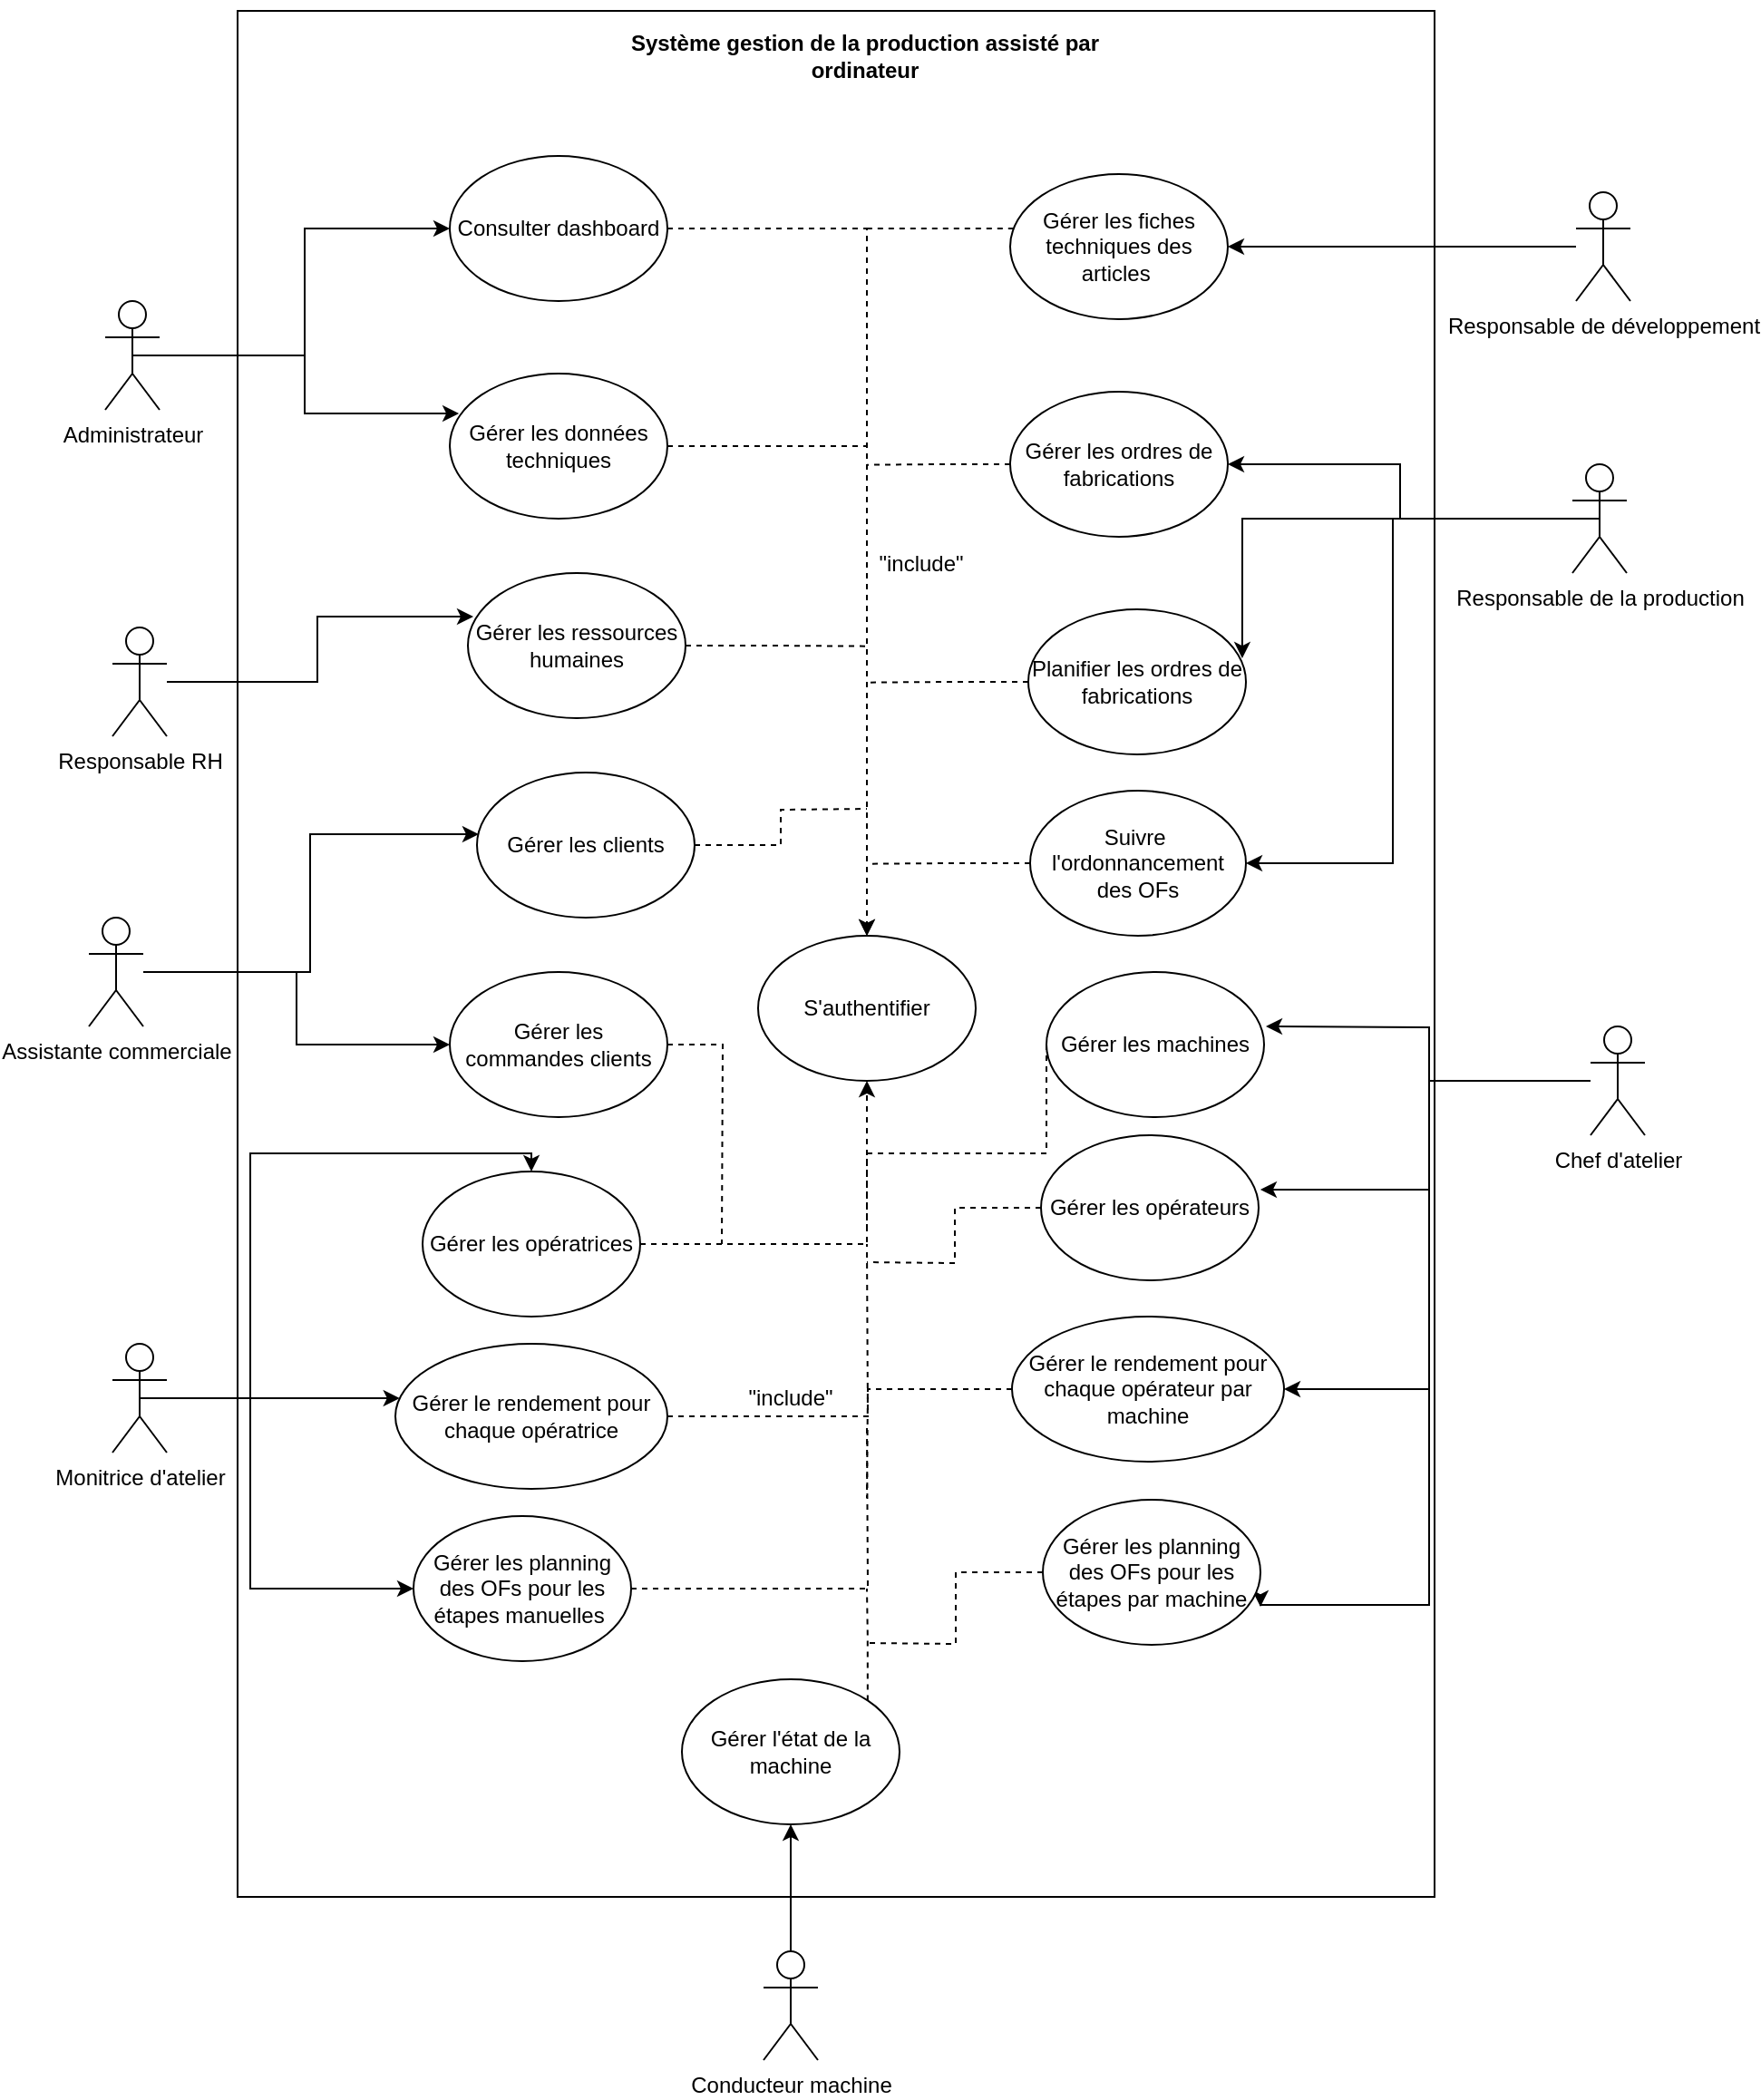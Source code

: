 <mxfile version="20.3.7" type="gitlab">
  <diagram id="R2lEEEUBdFMjLlhIrx00" name="Page-1">
    <mxGraphModel dx="1422" dy="1902" grid="1" gridSize="10" guides="1" tooltips="1" connect="1" arrows="1" fold="1" page="1" pageScale="1" pageWidth="850" pageHeight="1100" math="0" shadow="0" extFonts="Permanent Marker^https://fonts.googleapis.com/css?family=Permanent+Marker">
      <root>
        <mxCell id="0" />
        <mxCell id="1" parent="0" />
        <mxCell id="FwX2CeR1oTPyir31EzKj-26" style="edgeStyle=orthogonalEdgeStyle;rounded=0;orthogonalLoop=1;jettySize=auto;html=1;entryX=0.025;entryY=0.3;entryDx=0;entryDy=0;entryPerimeter=0;" parent="1" source="FwX2CeR1oTPyir31EzKj-1" target="FwX2CeR1oTPyir31EzKj-17" edge="1">
          <mxGeometry relative="1" as="geometry" />
        </mxCell>
        <mxCell id="FwX2CeR1oTPyir31EzKj-1" value="Responsable RH" style="shape=umlActor;verticalLabelPosition=bottom;verticalAlign=top;html=1;outlineConnect=0;" parent="1" vertex="1">
          <mxGeometry x="104" y="60" width="30" height="60" as="geometry" />
        </mxCell>
        <mxCell id="FwX2CeR1oTPyir31EzKj-27" style="edgeStyle=orthogonalEdgeStyle;rounded=0;orthogonalLoop=1;jettySize=auto;html=1;entryX=0.008;entryY=0.425;entryDx=0;entryDy=0;entryPerimeter=0;" parent="1" source="FwX2CeR1oTPyir31EzKj-3" target="FwX2CeR1oTPyir31EzKj-18" edge="1">
          <mxGeometry relative="1" as="geometry" />
        </mxCell>
        <mxCell id="FwX2CeR1oTPyir31EzKj-28" style="edgeStyle=orthogonalEdgeStyle;rounded=0;orthogonalLoop=1;jettySize=auto;html=1;entryX=0;entryY=0.5;entryDx=0;entryDy=0;" parent="1" source="FwX2CeR1oTPyir31EzKj-3" target="FwX2CeR1oTPyir31EzKj-19" edge="1">
          <mxGeometry relative="1" as="geometry" />
        </mxCell>
        <mxCell id="FwX2CeR1oTPyir31EzKj-3" value="Assistante commerciale" style="shape=umlActor;verticalLabelPosition=bottom;verticalAlign=top;html=1;outlineConnect=0;" parent="1" vertex="1">
          <mxGeometry x="91" y="220" width="30" height="60" as="geometry" />
        </mxCell>
        <mxCell id="FwX2CeR1oTPyir31EzKj-29" style="edgeStyle=orthogonalEdgeStyle;rounded=0;orthogonalLoop=1;jettySize=auto;html=1;" parent="1" source="FwX2CeR1oTPyir31EzKj-4" target="FwX2CeR1oTPyir31EzKj-20" edge="1">
          <mxGeometry relative="1" as="geometry" />
        </mxCell>
        <mxCell id="FwX2CeR1oTPyir31EzKj-4" value="Responsable de développement" style="shape=umlActor;verticalLabelPosition=bottom;verticalAlign=top;html=1;outlineConnect=0;" parent="1" vertex="1">
          <mxGeometry x="911" y="-180" width="30" height="60" as="geometry" />
        </mxCell>
        <mxCell id="FwX2CeR1oTPyir31EzKj-33" style="edgeStyle=orthogonalEdgeStyle;rounded=0;orthogonalLoop=1;jettySize=auto;html=1;exitX=0.5;exitY=0.5;exitDx=0;exitDy=0;exitPerimeter=0;entryX=1;entryY=0.5;entryDx=0;entryDy=0;" parent="1" source="FwX2CeR1oTPyir31EzKj-5" target="FwX2CeR1oTPyir31EzKj-21" edge="1">
          <mxGeometry relative="1" as="geometry" />
        </mxCell>
        <mxCell id="FwX2CeR1oTPyir31EzKj-34" style="edgeStyle=orthogonalEdgeStyle;rounded=0;orthogonalLoop=1;jettySize=auto;html=1;entryX=0.983;entryY=0.338;entryDx=0;entryDy=0;entryPerimeter=0;" parent="1" source="FwX2CeR1oTPyir31EzKj-5" target="FwX2CeR1oTPyir31EzKj-22" edge="1">
          <mxGeometry relative="1" as="geometry" />
        </mxCell>
        <mxCell id="FwX2CeR1oTPyir31EzKj-35" style="edgeStyle=orthogonalEdgeStyle;rounded=0;orthogonalLoop=1;jettySize=auto;html=1;entryX=1;entryY=0.5;entryDx=0;entryDy=0;" parent="1" source="FwX2CeR1oTPyir31EzKj-5" target="FwX2CeR1oTPyir31EzKj-23" edge="1">
          <mxGeometry relative="1" as="geometry">
            <Array as="points">
              <mxPoint x="810" />
              <mxPoint x="810" y="190" />
            </Array>
          </mxGeometry>
        </mxCell>
        <mxCell id="FwX2CeR1oTPyir31EzKj-5" value="Responsable de la production" style="shape=umlActor;verticalLabelPosition=bottom;verticalAlign=top;html=1;outlineConnect=0;" parent="1" vertex="1">
          <mxGeometry x="909" y="-30" width="30" height="60" as="geometry" />
        </mxCell>
        <mxCell id="FwX2CeR1oTPyir31EzKj-40" style="edgeStyle=orthogonalEdgeStyle;rounded=0;orthogonalLoop=1;jettySize=auto;html=1;" parent="1" source="FwX2CeR1oTPyir31EzKj-6" edge="1">
          <mxGeometry relative="1" as="geometry">
            <mxPoint x="740" y="280" as="targetPoint" />
          </mxGeometry>
        </mxCell>
        <mxCell id="FwX2CeR1oTPyir31EzKj-41" style="edgeStyle=orthogonalEdgeStyle;rounded=0;orthogonalLoop=1;jettySize=auto;html=1;entryX=1.008;entryY=0.375;entryDx=0;entryDy=0;entryPerimeter=0;" parent="1" source="FwX2CeR1oTPyir31EzKj-6" target="FwX2CeR1oTPyir31EzKj-38" edge="1">
          <mxGeometry relative="1" as="geometry">
            <Array as="points">
              <mxPoint x="830" y="310" />
              <mxPoint x="830" y="370" />
            </Array>
          </mxGeometry>
        </mxCell>
        <mxCell id="FwX2CeR1oTPyir31EzKj-42" style="edgeStyle=orthogonalEdgeStyle;rounded=0;orthogonalLoop=1;jettySize=auto;html=1;entryX=1;entryY=0.5;entryDx=0;entryDy=0;" parent="1" source="FwX2CeR1oTPyir31EzKj-6" target="FwX2CeR1oTPyir31EzKj-39" edge="1">
          <mxGeometry relative="1" as="geometry">
            <Array as="points">
              <mxPoint x="830" y="310" />
              <mxPoint x="830" y="480" />
            </Array>
          </mxGeometry>
        </mxCell>
        <mxCell id="FwX2CeR1oTPyir31EzKj-44" style="edgeStyle=orthogonalEdgeStyle;rounded=0;orthogonalLoop=1;jettySize=auto;html=1;entryX=1;entryY=0.738;entryDx=0;entryDy=0;entryPerimeter=0;" parent="1" source="FwX2CeR1oTPyir31EzKj-6" target="FwX2CeR1oTPyir31EzKj-37" edge="1">
          <mxGeometry relative="1" as="geometry">
            <Array as="points">
              <mxPoint x="830" y="310" />
              <mxPoint x="830" y="599" />
            </Array>
          </mxGeometry>
        </mxCell>
        <mxCell id="FwX2CeR1oTPyir31EzKj-6" value="Chef d&#39;atelier" style="shape=umlActor;verticalLabelPosition=bottom;verticalAlign=top;html=1;outlineConnect=0;" parent="1" vertex="1">
          <mxGeometry x="919" y="280" width="30" height="60" as="geometry" />
        </mxCell>
        <mxCell id="FwX2CeR1oTPyir31EzKj-55" style="edgeStyle=orthogonalEdgeStyle;rounded=0;orthogonalLoop=1;jettySize=auto;html=1;entryX=0.5;entryY=1;entryDx=0;entryDy=0;" parent="1" source="FwX2CeR1oTPyir31EzKj-7" target="FwX2CeR1oTPyir31EzKj-46" edge="1">
          <mxGeometry relative="1" as="geometry" />
        </mxCell>
        <mxCell id="FwX2CeR1oTPyir31EzKj-7" value="Conducteur machine" style="shape=umlActor;verticalLabelPosition=bottom;verticalAlign=top;html=1;outlineConnect=0;" parent="1" vertex="1">
          <mxGeometry x="463" y="790" width="30" height="60" as="geometry" />
        </mxCell>
        <mxCell id="FwX2CeR1oTPyir31EzKj-52" style="edgeStyle=orthogonalEdgeStyle;rounded=0;orthogonalLoop=1;jettySize=auto;html=1;" parent="1" source="FwX2CeR1oTPyir31EzKj-8" target="FwX2CeR1oTPyir31EzKj-47" edge="1">
          <mxGeometry relative="1" as="geometry">
            <Array as="points">
              <mxPoint x="180" y="485" />
              <mxPoint x="180" y="350" />
              <mxPoint x="335" y="350" />
            </Array>
          </mxGeometry>
        </mxCell>
        <mxCell id="FwX2CeR1oTPyir31EzKj-53" style="edgeStyle=orthogonalEdgeStyle;rounded=0;orthogonalLoop=1;jettySize=auto;html=1;exitX=0.5;exitY=0.5;exitDx=0;exitDy=0;exitPerimeter=0;" parent="1" source="FwX2CeR1oTPyir31EzKj-8" target="FwX2CeR1oTPyir31EzKj-51" edge="1">
          <mxGeometry relative="1" as="geometry">
            <Array as="points">
              <mxPoint x="220" y="485" />
              <mxPoint x="220" y="485" />
            </Array>
          </mxGeometry>
        </mxCell>
        <mxCell id="FwX2CeR1oTPyir31EzKj-54" style="edgeStyle=orthogonalEdgeStyle;rounded=0;orthogonalLoop=1;jettySize=auto;html=1;entryX=0;entryY=0.5;entryDx=0;entryDy=0;" parent="1" source="FwX2CeR1oTPyir31EzKj-8" target="FwX2CeR1oTPyir31EzKj-49" edge="1">
          <mxGeometry relative="1" as="geometry">
            <Array as="points">
              <mxPoint x="180" y="485" />
              <mxPoint x="180" y="590" />
            </Array>
          </mxGeometry>
        </mxCell>
        <mxCell id="FwX2CeR1oTPyir31EzKj-8" value="Monitrice d&#39;atelier" style="shape=umlActor;verticalLabelPosition=bottom;verticalAlign=top;html=1;outlineConnect=0;" parent="1" vertex="1">
          <mxGeometry x="104" y="455" width="30" height="60" as="geometry" />
        </mxCell>
        <mxCell id="FwX2CeR1oTPyir31EzKj-57" style="edgeStyle=orthogonalEdgeStyle;rounded=0;orthogonalLoop=1;jettySize=auto;html=1;dashed=1;" parent="1" source="FwX2CeR1oTPyir31EzKj-14" target="FwX2CeR1oTPyir31EzKj-56" edge="1">
          <mxGeometry relative="1" as="geometry" />
        </mxCell>
        <mxCell id="FwX2CeR1oTPyir31EzKj-14" value="Consulter dashboard" style="ellipse;whiteSpace=wrap;html=1;" parent="1" vertex="1">
          <mxGeometry x="290" y="-200" width="120" height="80" as="geometry" />
        </mxCell>
        <mxCell id="FwX2CeR1oTPyir31EzKj-24" style="edgeStyle=orthogonalEdgeStyle;rounded=0;orthogonalLoop=1;jettySize=auto;html=1;exitX=0.5;exitY=0.5;exitDx=0;exitDy=0;exitPerimeter=0;entryX=0;entryY=0.5;entryDx=0;entryDy=0;" parent="1" source="FwX2CeR1oTPyir31EzKj-15" target="FwX2CeR1oTPyir31EzKj-14" edge="1">
          <mxGeometry relative="1" as="geometry" />
        </mxCell>
        <mxCell id="FwX2CeR1oTPyir31EzKj-25" style="edgeStyle=orthogonalEdgeStyle;rounded=0;orthogonalLoop=1;jettySize=auto;html=1;entryX=0.042;entryY=0.275;entryDx=0;entryDy=0;entryPerimeter=0;" parent="1" source="FwX2CeR1oTPyir31EzKj-15" target="FwX2CeR1oTPyir31EzKj-16" edge="1">
          <mxGeometry relative="1" as="geometry" />
        </mxCell>
        <mxCell id="FwX2CeR1oTPyir31EzKj-15" value="Administrateur" style="shape=umlActor;verticalLabelPosition=bottom;verticalAlign=top;html=1;outlineConnect=0;" parent="1" vertex="1">
          <mxGeometry x="100" y="-120" width="30" height="60" as="geometry" />
        </mxCell>
        <mxCell id="FwX2CeR1oTPyir31EzKj-58" style="edgeStyle=orthogonalEdgeStyle;rounded=0;orthogonalLoop=1;jettySize=auto;html=1;dashed=1;entryX=0.5;entryY=0;entryDx=0;entryDy=0;" parent="1" source="FwX2CeR1oTPyir31EzKj-16" target="FwX2CeR1oTPyir31EzKj-56" edge="1">
          <mxGeometry relative="1" as="geometry">
            <mxPoint x="520" y="40" as="targetPoint" />
          </mxGeometry>
        </mxCell>
        <mxCell id="FwX2CeR1oTPyir31EzKj-16" value="Gérer les données techniques" style="ellipse;whiteSpace=wrap;html=1;" parent="1" vertex="1">
          <mxGeometry x="290" y="-80" width="120" height="80" as="geometry" />
        </mxCell>
        <mxCell id="FwX2CeR1oTPyir31EzKj-59" style="edgeStyle=orthogonalEdgeStyle;orthogonalLoop=1;jettySize=auto;html=1;exitX=1;exitY=0.5;exitDx=0;exitDy=0;dashed=1;strokeColor=default;rounded=0;endArrow=none;endFill=0;" parent="1" source="FwX2CeR1oTPyir31EzKj-17" edge="1">
          <mxGeometry relative="1" as="geometry">
            <mxPoint x="520" y="70.333" as="targetPoint" />
          </mxGeometry>
        </mxCell>
        <mxCell id="FwX2CeR1oTPyir31EzKj-17" value="Gérer les ressources humaines" style="ellipse;whiteSpace=wrap;html=1;" parent="1" vertex="1">
          <mxGeometry x="300" y="30" width="120" height="80" as="geometry" />
        </mxCell>
        <mxCell id="FwX2CeR1oTPyir31EzKj-60" style="edgeStyle=orthogonalEdgeStyle;rounded=0;orthogonalLoop=1;jettySize=auto;html=1;exitX=1;exitY=0.5;exitDx=0;exitDy=0;dashed=1;strokeColor=default;endArrow=none;endFill=0;" parent="1" source="FwX2CeR1oTPyir31EzKj-18" edge="1">
          <mxGeometry relative="1" as="geometry">
            <mxPoint x="520" y="160" as="targetPoint" />
          </mxGeometry>
        </mxCell>
        <mxCell id="FwX2CeR1oTPyir31EzKj-18" value="Gérer les clients" style="ellipse;whiteSpace=wrap;html=1;" parent="1" vertex="1">
          <mxGeometry x="305" y="140" width="120" height="80" as="geometry" />
        </mxCell>
        <mxCell id="FwX2CeR1oTPyir31EzKj-76" style="edgeStyle=orthogonalEdgeStyle;rounded=0;orthogonalLoop=1;jettySize=auto;html=1;exitX=1;exitY=0.5;exitDx=0;exitDy=0;dashed=1;strokeColor=default;endArrow=none;endFill=0;" parent="1" source="FwX2CeR1oTPyir31EzKj-19" edge="1">
          <mxGeometry relative="1" as="geometry">
            <mxPoint x="440" y="400" as="targetPoint" />
          </mxGeometry>
        </mxCell>
        <mxCell id="FwX2CeR1oTPyir31EzKj-19" value="Gérer les commandes clients" style="ellipse;whiteSpace=wrap;html=1;" parent="1" vertex="1">
          <mxGeometry x="290" y="250" width="120" height="80" as="geometry" />
        </mxCell>
        <mxCell id="FwX2CeR1oTPyir31EzKj-66" style="edgeStyle=orthogonalEdgeStyle;rounded=0;orthogonalLoop=1;jettySize=auto;html=1;dashed=1;strokeColor=default;endArrow=none;endFill=0;" parent="1" source="FwX2CeR1oTPyir31EzKj-20" edge="1">
          <mxGeometry relative="1" as="geometry">
            <mxPoint x="520" y="-160" as="targetPoint" />
            <Array as="points">
              <mxPoint x="580" y="-160" />
              <mxPoint x="580" y="-160" />
            </Array>
          </mxGeometry>
        </mxCell>
        <mxCell id="FwX2CeR1oTPyir31EzKj-20" value="Gérer les fiches techniques des articles&amp;nbsp;" style="ellipse;whiteSpace=wrap;html=1;" parent="1" vertex="1">
          <mxGeometry x="599" y="-190" width="120" height="80" as="geometry" />
        </mxCell>
        <mxCell id="FwX2CeR1oTPyir31EzKj-67" style="edgeStyle=orthogonalEdgeStyle;rounded=0;orthogonalLoop=1;jettySize=auto;html=1;exitX=0;exitY=0.5;exitDx=0;exitDy=0;dashed=1;strokeColor=default;endArrow=none;endFill=0;" parent="1" source="FwX2CeR1oTPyir31EzKj-21" edge="1">
          <mxGeometry relative="1" as="geometry">
            <mxPoint x="520" y="-29.667" as="targetPoint" />
          </mxGeometry>
        </mxCell>
        <mxCell id="FwX2CeR1oTPyir31EzKj-21" value="Gérer les ordres de fabrications" style="ellipse;whiteSpace=wrap;html=1;" parent="1" vertex="1">
          <mxGeometry x="599" y="-70" width="120" height="80" as="geometry" />
        </mxCell>
        <mxCell id="FwX2CeR1oTPyir31EzKj-68" style="edgeStyle=orthogonalEdgeStyle;rounded=0;orthogonalLoop=1;jettySize=auto;html=1;exitX=0;exitY=0.5;exitDx=0;exitDy=0;dashed=1;strokeColor=default;endArrow=none;endFill=0;" parent="1" source="FwX2CeR1oTPyir31EzKj-22" edge="1">
          <mxGeometry relative="1" as="geometry">
            <mxPoint x="520" y="90.333" as="targetPoint" />
          </mxGeometry>
        </mxCell>
        <mxCell id="FwX2CeR1oTPyir31EzKj-22" value="Planifier les ordres de fabrications" style="ellipse;whiteSpace=wrap;html=1;" parent="1" vertex="1">
          <mxGeometry x="609" y="50" width="120" height="80" as="geometry" />
        </mxCell>
        <mxCell id="FwX2CeR1oTPyir31EzKj-69" style="edgeStyle=orthogonalEdgeStyle;rounded=0;orthogonalLoop=1;jettySize=auto;html=1;exitX=0;exitY=0.5;exitDx=0;exitDy=0;dashed=1;strokeColor=default;endArrow=none;endFill=0;" parent="1" source="FwX2CeR1oTPyir31EzKj-23" edge="1">
          <mxGeometry relative="1" as="geometry">
            <mxPoint x="520" y="190.333" as="targetPoint" />
          </mxGeometry>
        </mxCell>
        <mxCell id="FwX2CeR1oTPyir31EzKj-23" value="Suivre&amp;nbsp; l&#39;ordonnancement des OFs" style="ellipse;whiteSpace=wrap;html=1;" parent="1" vertex="1">
          <mxGeometry x="610" y="150" width="119" height="80" as="geometry" />
        </mxCell>
        <mxCell id="FwX2CeR1oTPyir31EzKj-70" style="edgeStyle=orthogonalEdgeStyle;rounded=0;orthogonalLoop=1;jettySize=auto;html=1;exitX=0;exitY=0.5;exitDx=0;exitDy=0;dashed=1;strokeColor=default;endArrow=none;endFill=0;" parent="1" source="FwX2CeR1oTPyir31EzKj-36" edge="1">
          <mxGeometry relative="1" as="geometry">
            <mxPoint x="520" y="390" as="targetPoint" />
            <Array as="points">
              <mxPoint x="619" y="350" />
              <mxPoint x="520" y="350" />
            </Array>
          </mxGeometry>
        </mxCell>
        <mxCell id="FwX2CeR1oTPyir31EzKj-36" value="Gérer les machines" style="ellipse;whiteSpace=wrap;html=1;" parent="1" vertex="1">
          <mxGeometry x="619" y="250" width="120" height="80" as="geometry" />
        </mxCell>
        <mxCell id="FwX2CeR1oTPyir31EzKj-73" style="edgeStyle=orthogonalEdgeStyle;rounded=0;orthogonalLoop=1;jettySize=auto;html=1;dashed=1;strokeColor=default;endArrow=none;endFill=0;" parent="1" source="FwX2CeR1oTPyir31EzKj-37" edge="1">
          <mxGeometry relative="1" as="geometry">
            <mxPoint x="520" y="620" as="targetPoint" />
          </mxGeometry>
        </mxCell>
        <mxCell id="FwX2CeR1oTPyir31EzKj-37" value="Gérer les planning des OFs pour les étapes par machine" style="ellipse;whiteSpace=wrap;html=1;" parent="1" vertex="1">
          <mxGeometry x="617" y="541" width="120" height="80" as="geometry" />
        </mxCell>
        <mxCell id="FwX2CeR1oTPyir31EzKj-71" style="edgeStyle=orthogonalEdgeStyle;rounded=0;orthogonalLoop=1;jettySize=auto;html=1;dashed=1;strokeColor=default;endArrow=none;endFill=0;" parent="1" source="FwX2CeR1oTPyir31EzKj-38" edge="1">
          <mxGeometry relative="1" as="geometry">
            <mxPoint x="520" y="410" as="targetPoint" />
          </mxGeometry>
        </mxCell>
        <mxCell id="FwX2CeR1oTPyir31EzKj-38" value="Gérer les opérateurs" style="ellipse;whiteSpace=wrap;html=1;" parent="1" vertex="1">
          <mxGeometry x="616" y="340" width="120" height="80" as="geometry" />
        </mxCell>
        <mxCell id="FwX2CeR1oTPyir31EzKj-72" style="edgeStyle=orthogonalEdgeStyle;rounded=0;orthogonalLoop=1;jettySize=auto;html=1;dashed=1;strokeColor=default;endArrow=none;endFill=0;" parent="1" source="FwX2CeR1oTPyir31EzKj-39" edge="1">
          <mxGeometry relative="1" as="geometry">
            <mxPoint x="520" y="540" as="targetPoint" />
          </mxGeometry>
        </mxCell>
        <mxCell id="FwX2CeR1oTPyir31EzKj-39" value="Gérer le rendement pour chaque opérateur par machine" style="ellipse;whiteSpace=wrap;html=1;" parent="1" vertex="1">
          <mxGeometry x="600" y="440" width="150" height="80" as="geometry" />
        </mxCell>
        <mxCell id="FwX2CeR1oTPyir31EzKj-65" style="edgeStyle=orthogonalEdgeStyle;rounded=0;orthogonalLoop=1;jettySize=auto;html=1;exitX=1;exitY=0;exitDx=0;exitDy=0;dashed=1;strokeColor=default;endArrow=none;endFill=0;" parent="1" source="FwX2CeR1oTPyir31EzKj-46" edge="1">
          <mxGeometry relative="1" as="geometry">
            <mxPoint x="520" y="590" as="targetPoint" />
          </mxGeometry>
        </mxCell>
        <mxCell id="FwX2CeR1oTPyir31EzKj-46" value="Gérer l&#39;état de la machine" style="ellipse;whiteSpace=wrap;html=1;" parent="1" vertex="1">
          <mxGeometry x="418" y="640" width="120" height="80" as="geometry" />
        </mxCell>
        <mxCell id="FwX2CeR1oTPyir31EzKj-62" style="edgeStyle=orthogonalEdgeStyle;rounded=0;orthogonalLoop=1;jettySize=auto;html=1;exitX=1;exitY=0.5;exitDx=0;exitDy=0;dashed=1;strokeColor=default;endArrow=classic;endFill=1;entryX=0.5;entryY=1;entryDx=0;entryDy=0;" parent="1" source="FwX2CeR1oTPyir31EzKj-47" target="FwX2CeR1oTPyir31EzKj-56" edge="1">
          <mxGeometry relative="1" as="geometry">
            <mxPoint x="520" y="320" as="targetPoint" />
          </mxGeometry>
        </mxCell>
        <mxCell id="FwX2CeR1oTPyir31EzKj-47" value="Gérer les opératrices" style="ellipse;whiteSpace=wrap;html=1;" parent="1" vertex="1">
          <mxGeometry x="275" y="360" width="120" height="80" as="geometry" />
        </mxCell>
        <mxCell id="FwX2CeR1oTPyir31EzKj-64" style="edgeStyle=orthogonalEdgeStyle;rounded=0;orthogonalLoop=1;jettySize=auto;html=1;dashed=1;strokeColor=default;endArrow=none;endFill=0;" parent="1" source="FwX2CeR1oTPyir31EzKj-49" edge="1">
          <mxGeometry relative="1" as="geometry">
            <mxPoint x="520" y="500" as="targetPoint" />
          </mxGeometry>
        </mxCell>
        <mxCell id="FwX2CeR1oTPyir31EzKj-49" value="Gérer les planning des OFs pour les étapes manuelles&amp;nbsp;" style="ellipse;whiteSpace=wrap;html=1;" parent="1" vertex="1">
          <mxGeometry x="270" y="550" width="120" height="80" as="geometry" />
        </mxCell>
        <mxCell id="FwX2CeR1oTPyir31EzKj-63" style="edgeStyle=orthogonalEdgeStyle;rounded=0;orthogonalLoop=1;jettySize=auto;html=1;exitX=1;exitY=0.5;exitDx=0;exitDy=0;dashed=1;strokeColor=default;endArrow=none;endFill=0;" parent="1" source="FwX2CeR1oTPyir31EzKj-51" edge="1">
          <mxGeometry relative="1" as="geometry">
            <mxPoint x="520" y="400" as="targetPoint" />
          </mxGeometry>
        </mxCell>
        <mxCell id="FwX2CeR1oTPyir31EzKj-51" value="Gérer le rendement pour chaque opératrice" style="ellipse;whiteSpace=wrap;html=1;" parent="1" vertex="1">
          <mxGeometry x="260" y="455" width="150" height="80" as="geometry" />
        </mxCell>
        <mxCell id="FwX2CeR1oTPyir31EzKj-56" value="S&#39;authentifier" style="ellipse;whiteSpace=wrap;html=1;" parent="1" vertex="1">
          <mxGeometry x="460" y="230" width="120" height="80" as="geometry" />
        </mxCell>
        <mxCell id="FwX2CeR1oTPyir31EzKj-74" value="" style="rounded=0;whiteSpace=wrap;html=1;fillColor=none;" parent="1" vertex="1">
          <mxGeometry x="173" y="-280" width="660" height="1040" as="geometry" />
        </mxCell>
        <mxCell id="FwX2CeR1oTPyir31EzKj-75" value="&quot;include&quot;" style="text;html=1;strokeColor=none;fillColor=none;align=center;verticalAlign=middle;whiteSpace=wrap;rounded=0;" parent="1" vertex="1">
          <mxGeometry x="520" y="10" width="60" height="30" as="geometry" />
        </mxCell>
        <mxCell id="FwX2CeR1oTPyir31EzKj-77" value="&quot;include&quot;" style="text;html=1;strokeColor=none;fillColor=none;align=center;verticalAlign=middle;whiteSpace=wrap;rounded=0;" parent="1" vertex="1">
          <mxGeometry x="448" y="470" width="60" height="30" as="geometry" />
        </mxCell>
        <mxCell id="FwX2CeR1oTPyir31EzKj-78" value="&lt;h4&gt;&lt;b&gt;Système gestion de la production assisté par ordinateur&lt;/b&gt;&lt;/h4&gt;" style="text;html=1;strokeColor=none;fillColor=none;align=center;verticalAlign=middle;whiteSpace=wrap;rounded=0;" parent="1" vertex="1">
          <mxGeometry x="379" y="-270" width="280" height="30" as="geometry" />
        </mxCell>
      </root>
    </mxGraphModel>
  </diagram>
</mxfile>
